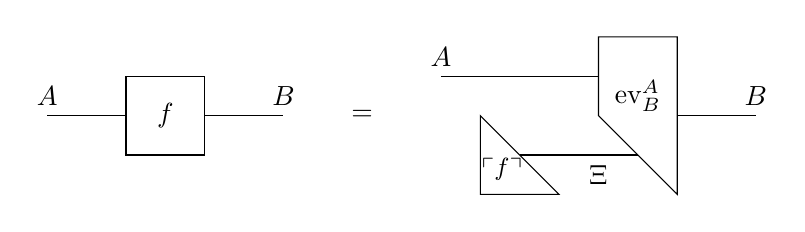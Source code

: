 \begin{tikzpicture}
	\begin{pgfonlayer}{nodelayer}
		\node [style=none] (0) at (-3, 0.5) {};
		\node [style=none] (1) at (-3, -0.5) {};
		\node [style=none] (2) at (-2, -0.5) {};
		\node [style=none] (3) at (-2, 0.5) {};
		\node [style=none] (4) at (-2.5, 0) {$f$};
		\node [style=none] (5) at (-4, 0) {};
		\node [style=none] (6) at (-3, 0) {};
		\node [style=none] (7) at (-2, 0) {};
		\node [style=none] (8) at (-1, 0) {};
		\node [style=none] (9) at (-4, 0.25) {$A$};
		\node [style=none] (10) at (5, 0.25) {$B$};
		\node [style=none] (11) at (0, 0) {$=$};
		\node [style=none] (12) at (3, 1) {};
		\node [style=none] (13) at (4, 1) {};
		\node [style=none] (14) at (3, 0) {};
		\node [style=none] (15) at (4, -1) {};
		\node [style=none] (16) at (1, 0.5) {};
		\node [style=none] (17) at (3, 0.5) {};
		\node [style=none] (18) at (1.5, 0) {};
		\node [style=none] (19) at (2.5, -1) {};
		\node [style=none] (20) at (1.5, -1) {};
		\node [style=none] (21) at (4, 0) {};
		\node [style=none] (22) at (5, 0) {};
		\node [style=none] (23) at (1, 0.75) {$A$};
		\node [style=none] (24) at (1.775, -0.675) {\small$\ulcorner f \urcorner$};
		\node [style=none] (25) at (2, -0.5) {};
		\node [style=none] (26) at (3.5, -0.5) {};
		\node [style=none] (27) at (3, -0.75) {$\Xi$};
		\node [style=none] (28) at (3.5, 0.25) {$\text{ev}^A_B$};
		\node [style=none] (29) at (-1, 0.25) {$B$};
	\end{pgfonlayer}
	\begin{pgfonlayer}{edgelayer}
		\draw (1.center)
			 to (0.center)
			 to (3.center)
			 to (2.center)
			 to cycle;
		\draw (7.center) to (8.center);
		\draw (6.center) to (5.center);
		\draw (13.center)
			 to (12.center)
			 to (14.center)
			 to (15.center)
			 to cycle;
		\draw (19.center)
			 to (18.center)
			 to (20.center)
			 to cycle;
		\draw (16.center) to (17.center);
		\draw (21.center) to (22.center);
		\draw (25.center) to (26.center);
	\end{pgfonlayer}
\end{tikzpicture}
